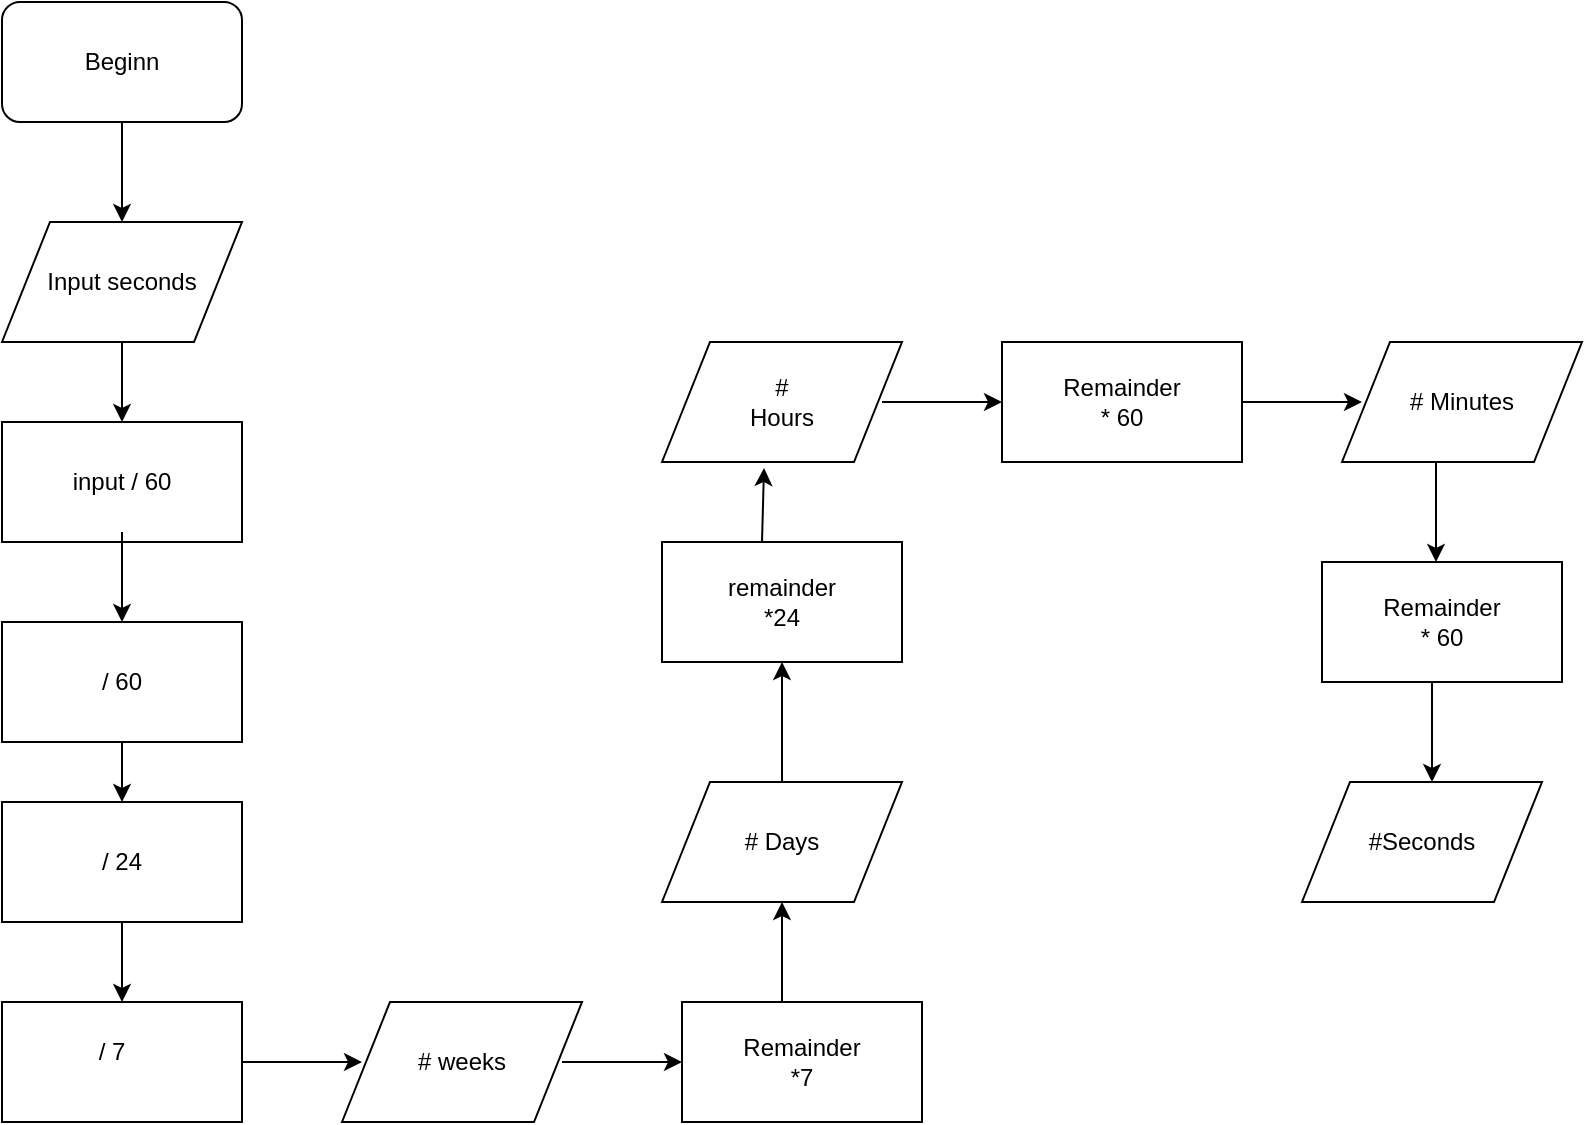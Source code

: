 <mxfile version="13.1.3" type="device"><diagram id="C5RBs43oDa-KdzZeNtuy" name="Page-1"><mxGraphModel dx="1182" dy="1945" grid="1" gridSize="10" guides="1" tooltips="1" connect="1" arrows="1" fold="1" page="1" pageScale="1" pageWidth="827" pageHeight="1169" math="0" shadow="0"><root><mxCell id="WIyWlLk6GJQsqaUBKTNV-0"/><mxCell id="WIyWlLk6GJQsqaUBKTNV-1" parent="WIyWlLk6GJQsqaUBKTNV-0"/><mxCell id="h99xibkqz9QIaNNpMpwh-0" value="" style="rounded=1;whiteSpace=wrap;html=1;" vertex="1" parent="WIyWlLk6GJQsqaUBKTNV-1"><mxGeometry x="60" y="-40" width="120" height="60" as="geometry"/></mxCell><mxCell id="h99xibkqz9QIaNNpMpwh-1" value="Beginn" style="text;html=1;strokeColor=none;fillColor=none;align=center;verticalAlign=middle;whiteSpace=wrap;rounded=0;" vertex="1" parent="WIyWlLk6GJQsqaUBKTNV-1"><mxGeometry x="70" y="-30" width="100" height="40" as="geometry"/></mxCell><mxCell id="h99xibkqz9QIaNNpMpwh-3" value="" style="endArrow=classic;html=1;" edge="1" parent="WIyWlLk6GJQsqaUBKTNV-1"><mxGeometry width="50" height="50" relative="1" as="geometry"><mxPoint x="120" y="20" as="sourcePoint"/><mxPoint x="120" y="70" as="targetPoint"/></mxGeometry></mxCell><mxCell id="h99xibkqz9QIaNNpMpwh-4" value="" style="shape=parallelogram;perimeter=parallelogramPerimeter;whiteSpace=wrap;html=1;" vertex="1" parent="WIyWlLk6GJQsqaUBKTNV-1"><mxGeometry x="60" y="70" width="120" height="60" as="geometry"/></mxCell><mxCell id="h99xibkqz9QIaNNpMpwh-5" value="Input seconds" style="text;html=1;strokeColor=none;fillColor=none;align=center;verticalAlign=middle;whiteSpace=wrap;rounded=0;" vertex="1" parent="WIyWlLk6GJQsqaUBKTNV-1"><mxGeometry x="70" y="70" width="100" height="60" as="geometry"/></mxCell><mxCell id="h99xibkqz9QIaNNpMpwh-6" value="" style="endArrow=classic;html=1;exitX=0.5;exitY=1;exitDx=0;exitDy=0;" edge="1" parent="WIyWlLk6GJQsqaUBKTNV-1" source="h99xibkqz9QIaNNpMpwh-5"><mxGeometry width="50" height="50" relative="1" as="geometry"><mxPoint x="120" y="140" as="sourcePoint"/><mxPoint x="120" y="170" as="targetPoint"/></mxGeometry></mxCell><mxCell id="h99xibkqz9QIaNNpMpwh-7" value="" style="rounded=0;whiteSpace=wrap;html=1;" vertex="1" parent="WIyWlLk6GJQsqaUBKTNV-1"><mxGeometry x="60" y="170" width="120" height="60" as="geometry"/></mxCell><mxCell id="h99xibkqz9QIaNNpMpwh-8" value="input / 60" style="text;html=1;strokeColor=none;fillColor=none;align=center;verticalAlign=middle;whiteSpace=wrap;rounded=0;" vertex="1" parent="WIyWlLk6GJQsqaUBKTNV-1"><mxGeometry x="60" y="170" width="120" height="60" as="geometry"/></mxCell><mxCell id="h99xibkqz9QIaNNpMpwh-9" value="" style="endArrow=classic;html=1;" edge="1" parent="WIyWlLk6GJQsqaUBKTNV-1"><mxGeometry width="50" height="50" relative="1" as="geometry"><mxPoint x="120" y="225" as="sourcePoint"/><mxPoint x="120" y="270" as="targetPoint"/></mxGeometry></mxCell><mxCell id="h99xibkqz9QIaNNpMpwh-10" value="" style="rounded=0;whiteSpace=wrap;html=1;" vertex="1" parent="WIyWlLk6GJQsqaUBKTNV-1"><mxGeometry x="60" y="270" width="120" height="60" as="geometry"/></mxCell><mxCell id="h99xibkqz9QIaNNpMpwh-11" value="/ 60" style="text;html=1;strokeColor=none;fillColor=none;align=center;verticalAlign=middle;whiteSpace=wrap;rounded=0;" vertex="1" parent="WIyWlLk6GJQsqaUBKTNV-1"><mxGeometry x="90" y="280" width="60" height="40" as="geometry"/></mxCell><mxCell id="h99xibkqz9QIaNNpMpwh-12" value="" style="endArrow=classic;html=1;" edge="1" parent="WIyWlLk6GJQsqaUBKTNV-1"><mxGeometry width="50" height="50" relative="1" as="geometry"><mxPoint x="120" y="330" as="sourcePoint"/><mxPoint x="120" y="360" as="targetPoint"/></mxGeometry></mxCell><mxCell id="h99xibkqz9QIaNNpMpwh-13" value="" style="rounded=0;whiteSpace=wrap;html=1;" vertex="1" parent="WIyWlLk6GJQsqaUBKTNV-1"><mxGeometry x="60" y="360" width="120" height="60" as="geometry"/></mxCell><mxCell id="h99xibkqz9QIaNNpMpwh-14" value="/ 24" style="text;html=1;strokeColor=none;fillColor=none;align=center;verticalAlign=middle;whiteSpace=wrap;rounded=0;" vertex="1" parent="WIyWlLk6GJQsqaUBKTNV-1"><mxGeometry x="90" y="370" width="60" height="40" as="geometry"/></mxCell><mxCell id="h99xibkqz9QIaNNpMpwh-15" value="" style="endArrow=classic;html=1;" edge="1" parent="WIyWlLk6GJQsqaUBKTNV-1"><mxGeometry width="50" height="50" relative="1" as="geometry"><mxPoint x="120" y="420" as="sourcePoint"/><mxPoint x="120" y="460" as="targetPoint"/></mxGeometry></mxCell><mxCell id="h99xibkqz9QIaNNpMpwh-16" value="" style="rounded=0;whiteSpace=wrap;html=1;" vertex="1" parent="WIyWlLk6GJQsqaUBKTNV-1"><mxGeometry x="60" y="460" width="120" height="60" as="geometry"/></mxCell><mxCell id="h99xibkqz9QIaNNpMpwh-17" value="/ 7" style="text;html=1;strokeColor=none;fillColor=none;align=center;verticalAlign=middle;whiteSpace=wrap;rounded=0;" vertex="1" parent="WIyWlLk6GJQsqaUBKTNV-1"><mxGeometry x="90" y="470" width="50" height="30" as="geometry"/></mxCell><mxCell id="h99xibkqz9QIaNNpMpwh-19" value="" style="endArrow=classic;html=1;" edge="1" parent="WIyWlLk6GJQsqaUBKTNV-1"><mxGeometry width="50" height="50" relative="1" as="geometry"><mxPoint x="180" y="490" as="sourcePoint"/><mxPoint x="240" y="490" as="targetPoint"/></mxGeometry></mxCell><mxCell id="h99xibkqz9QIaNNpMpwh-20" value="" style="shape=parallelogram;perimeter=parallelogramPerimeter;whiteSpace=wrap;html=1;" vertex="1" parent="WIyWlLk6GJQsqaUBKTNV-1"><mxGeometry x="230" y="460" width="120" height="60" as="geometry"/></mxCell><mxCell id="h99xibkqz9QIaNNpMpwh-21" value="# weeks" style="text;html=1;strokeColor=none;fillColor=none;align=center;verticalAlign=middle;whiteSpace=wrap;rounded=0;" vertex="1" parent="WIyWlLk6GJQsqaUBKTNV-1"><mxGeometry x="250" y="465" width="80" height="50" as="geometry"/></mxCell><mxCell id="h99xibkqz9QIaNNpMpwh-22" value="" style="endArrow=classic;html=1;" edge="1" parent="WIyWlLk6GJQsqaUBKTNV-1"><mxGeometry width="50" height="50" relative="1" as="geometry"><mxPoint x="340" y="490" as="sourcePoint"/><mxPoint x="400" y="490" as="targetPoint"/></mxGeometry></mxCell><mxCell id="h99xibkqz9QIaNNpMpwh-23" value="" style="rounded=0;whiteSpace=wrap;html=1;" vertex="1" parent="WIyWlLk6GJQsqaUBKTNV-1"><mxGeometry x="400" y="460" width="120" height="60" as="geometry"/></mxCell><mxCell id="h99xibkqz9QIaNNpMpwh-24" value="Remainder *7" style="text;html=1;strokeColor=none;fillColor=none;align=center;verticalAlign=middle;whiteSpace=wrap;rounded=0;" vertex="1" parent="WIyWlLk6GJQsqaUBKTNV-1"><mxGeometry x="440" y="480" width="40" height="20" as="geometry"/></mxCell><mxCell id="h99xibkqz9QIaNNpMpwh-25" value="" style="endArrow=classic;html=1;" edge="1" parent="WIyWlLk6GJQsqaUBKTNV-1"><mxGeometry width="50" height="50" relative="1" as="geometry"><mxPoint x="450" y="460" as="sourcePoint"/><mxPoint x="450" y="410" as="targetPoint"/></mxGeometry></mxCell><mxCell id="h99xibkqz9QIaNNpMpwh-26" value="" style="shape=parallelogram;perimeter=parallelogramPerimeter;whiteSpace=wrap;html=1;" vertex="1" parent="WIyWlLk6GJQsqaUBKTNV-1"><mxGeometry x="390" y="350" width="120" height="60" as="geometry"/></mxCell><mxCell id="h99xibkqz9QIaNNpMpwh-27" value="# Days" style="text;html=1;strokeColor=none;fillColor=none;align=center;verticalAlign=middle;whiteSpace=wrap;rounded=0;" vertex="1" parent="WIyWlLk6GJQsqaUBKTNV-1"><mxGeometry x="430" y="370" width="40" height="20" as="geometry"/></mxCell><mxCell id="h99xibkqz9QIaNNpMpwh-28" value="" style="endArrow=classic;html=1;" edge="1" parent="WIyWlLk6GJQsqaUBKTNV-1"><mxGeometry width="50" height="50" relative="1" as="geometry"><mxPoint x="450" y="350" as="sourcePoint"/><mxPoint x="450" y="290" as="targetPoint"/></mxGeometry></mxCell><mxCell id="h99xibkqz9QIaNNpMpwh-29" value="" style="rounded=0;whiteSpace=wrap;html=1;" vertex="1" parent="WIyWlLk6GJQsqaUBKTNV-1"><mxGeometry x="390" y="230" width="120" height="60" as="geometry"/></mxCell><mxCell id="h99xibkqz9QIaNNpMpwh-30" value="remainder *24" style="text;html=1;strokeColor=none;fillColor=none;align=center;verticalAlign=middle;whiteSpace=wrap;rounded=0;" vertex="1" parent="WIyWlLk6GJQsqaUBKTNV-1"><mxGeometry x="430" y="250" width="40" height="20" as="geometry"/></mxCell><mxCell id="h99xibkqz9QIaNNpMpwh-31" value="" style="shape=parallelogram;perimeter=parallelogramPerimeter;whiteSpace=wrap;html=1;" vertex="1" parent="WIyWlLk6GJQsqaUBKTNV-1"><mxGeometry x="390" y="130" width="120" height="60" as="geometry"/></mxCell><mxCell id="h99xibkqz9QIaNNpMpwh-32" value="" style="endArrow=classic;html=1;entryX=0.425;entryY=1.05;entryDx=0;entryDy=0;entryPerimeter=0;" edge="1" parent="WIyWlLk6GJQsqaUBKTNV-1" target="h99xibkqz9QIaNNpMpwh-31"><mxGeometry width="50" height="50" relative="1" as="geometry"><mxPoint x="440" y="230" as="sourcePoint"/><mxPoint x="490" y="180" as="targetPoint"/></mxGeometry></mxCell><mxCell id="h99xibkqz9QIaNNpMpwh-33" value="# Hours" style="text;html=1;strokeColor=none;fillColor=none;align=center;verticalAlign=middle;whiteSpace=wrap;rounded=0;" vertex="1" parent="WIyWlLk6GJQsqaUBKTNV-1"><mxGeometry x="430" y="150" width="40" height="20" as="geometry"/></mxCell><mxCell id="h99xibkqz9QIaNNpMpwh-34" value="" style="endArrow=classic;html=1;" edge="1" parent="WIyWlLk6GJQsqaUBKTNV-1"><mxGeometry width="50" height="50" relative="1" as="geometry"><mxPoint x="500" y="160" as="sourcePoint"/><mxPoint x="560" y="160" as="targetPoint"/></mxGeometry></mxCell><mxCell id="h99xibkqz9QIaNNpMpwh-35" value="" style="rounded=0;whiteSpace=wrap;html=1;" vertex="1" parent="WIyWlLk6GJQsqaUBKTNV-1"><mxGeometry x="560" y="130" width="120" height="60" as="geometry"/></mxCell><mxCell id="h99xibkqz9QIaNNpMpwh-36" value="Remainder&lt;br&gt;* 60" style="text;html=1;strokeColor=none;fillColor=none;align=center;verticalAlign=middle;whiteSpace=wrap;rounded=0;" vertex="1" parent="WIyWlLk6GJQsqaUBKTNV-1"><mxGeometry x="570" y="135" width="100" height="50" as="geometry"/></mxCell><mxCell id="h99xibkqz9QIaNNpMpwh-37" value="" style="endArrow=classic;html=1;" edge="1" parent="WIyWlLk6GJQsqaUBKTNV-1"><mxGeometry width="50" height="50" relative="1" as="geometry"><mxPoint x="680" y="160" as="sourcePoint"/><mxPoint x="740" y="160" as="targetPoint"/></mxGeometry></mxCell><mxCell id="h99xibkqz9QIaNNpMpwh-38" value="" style="shape=parallelogram;perimeter=parallelogramPerimeter;whiteSpace=wrap;html=1;" vertex="1" parent="WIyWlLk6GJQsqaUBKTNV-1"><mxGeometry x="730" y="130" width="120" height="60" as="geometry"/></mxCell><mxCell id="h99xibkqz9QIaNNpMpwh-39" value="# Minutes" style="text;html=1;strokeColor=none;fillColor=none;align=center;verticalAlign=middle;whiteSpace=wrap;rounded=0;" vertex="1" parent="WIyWlLk6GJQsqaUBKTNV-1"><mxGeometry x="750" y="140" width="80" height="40" as="geometry"/></mxCell><mxCell id="h99xibkqz9QIaNNpMpwh-40" value="" style="endArrow=classic;html=1;" edge="1" parent="WIyWlLk6GJQsqaUBKTNV-1"><mxGeometry width="50" height="50" relative="1" as="geometry"><mxPoint x="777" y="190" as="sourcePoint"/><mxPoint x="777" y="240" as="targetPoint"/></mxGeometry></mxCell><mxCell id="h99xibkqz9QIaNNpMpwh-41" value="" style="rounded=0;whiteSpace=wrap;html=1;" vertex="1" parent="WIyWlLk6GJQsqaUBKTNV-1"><mxGeometry x="720" y="240" width="120" height="60" as="geometry"/></mxCell><mxCell id="h99xibkqz9QIaNNpMpwh-42" value="Remainder&lt;br&gt;* 60" style="text;html=1;strokeColor=none;fillColor=none;align=center;verticalAlign=middle;whiteSpace=wrap;rounded=0;" vertex="1" parent="WIyWlLk6GJQsqaUBKTNV-1"><mxGeometry x="735" y="245" width="90" height="50" as="geometry"/></mxCell><mxCell id="h99xibkqz9QIaNNpMpwh-43" style="edgeStyle=orthogonalEdgeStyle;rounded=0;orthogonalLoop=1;jettySize=auto;html=1;exitX=0.5;exitY=1;exitDx=0;exitDy=0;" edge="1" parent="WIyWlLk6GJQsqaUBKTNV-1" source="h99xibkqz9QIaNNpMpwh-42" target="h99xibkqz9QIaNNpMpwh-42"><mxGeometry relative="1" as="geometry"/></mxCell><mxCell id="h99xibkqz9QIaNNpMpwh-44" value="" style="endArrow=classic;html=1;" edge="1" parent="WIyWlLk6GJQsqaUBKTNV-1"><mxGeometry width="50" height="50" relative="1" as="geometry"><mxPoint x="775" y="300" as="sourcePoint"/><mxPoint x="775" y="350" as="targetPoint"/></mxGeometry></mxCell><mxCell id="h99xibkqz9QIaNNpMpwh-45" value="" style="shape=parallelogram;perimeter=parallelogramPerimeter;whiteSpace=wrap;html=1;" vertex="1" parent="WIyWlLk6GJQsqaUBKTNV-1"><mxGeometry x="710" y="350" width="120" height="60" as="geometry"/></mxCell><mxCell id="h99xibkqz9QIaNNpMpwh-46" value="#Seconds" style="text;html=1;strokeColor=none;fillColor=none;align=center;verticalAlign=middle;whiteSpace=wrap;rounded=0;" vertex="1" parent="WIyWlLk6GJQsqaUBKTNV-1"><mxGeometry x="735" y="365" width="70" height="30" as="geometry"/></mxCell></root></mxGraphModel></diagram></mxfile>